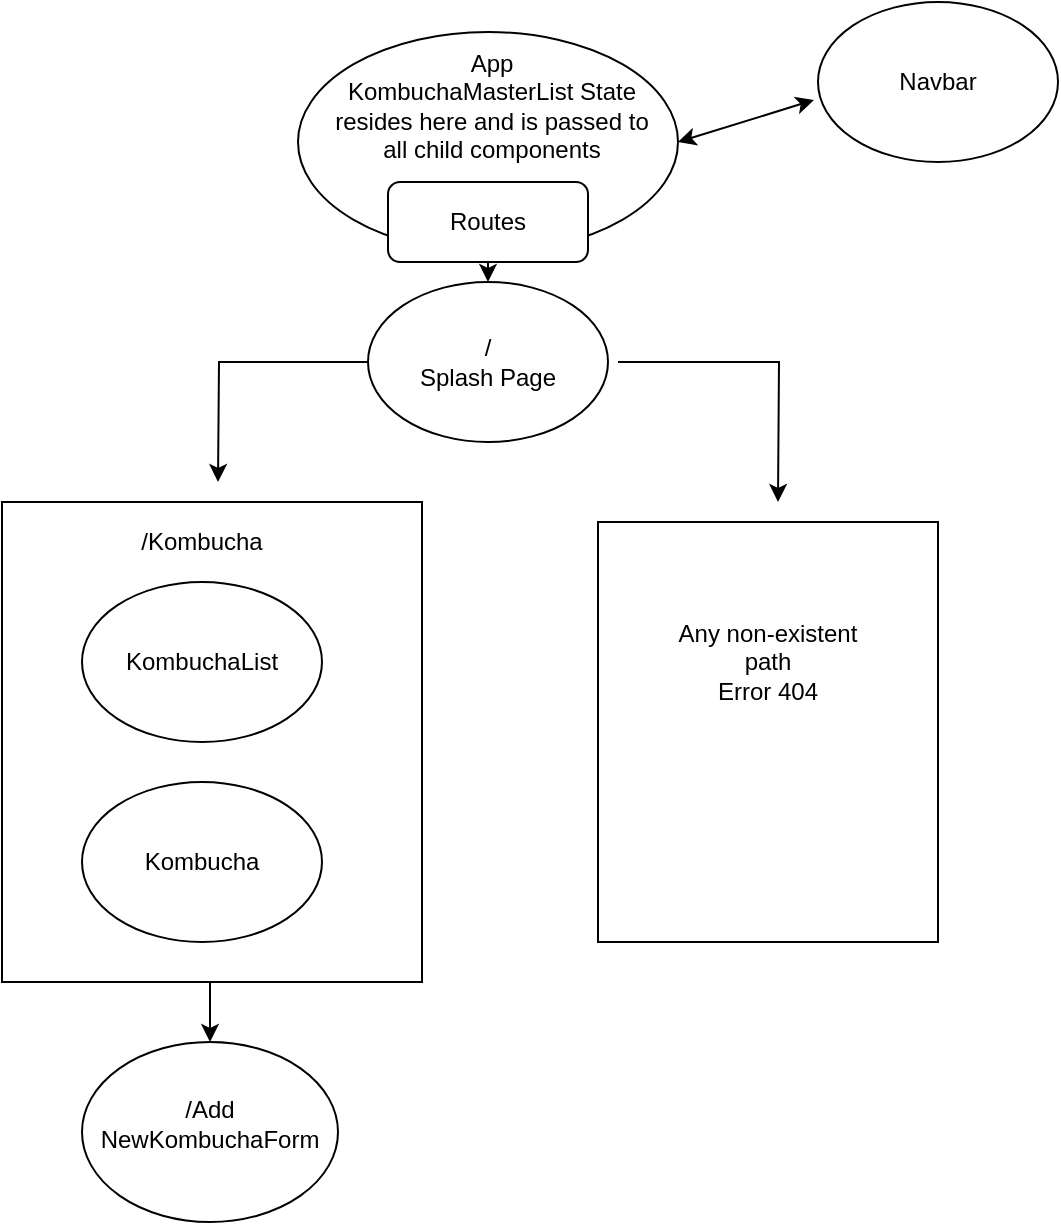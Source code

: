 <mxfile version="12.2.9" type="github" pages="1"><diagram id="Y1TtqpWvobnG7DbA63lQ" name="Page-1"><mxGraphModel dx="950" dy="439" grid="1" gridSize="10" guides="1" tooltips="1" connect="1" arrows="1" fold="1" page="1" pageScale="1" pageWidth="850" pageHeight="1100" math="0" shadow="0"><root><mxCell id="0"/><mxCell id="1" parent="0"/><mxCell id="y_zGek18hS3bR87ZCoII-1" value="" style="ellipse;whiteSpace=wrap;html=1;" vertex="1" parent="1"><mxGeometry x="290" y="45" width="190" height="110" as="geometry"/></mxCell><mxCell id="y_zGek18hS3bR87ZCoII-2" value="App&lt;br&gt;KombuchaMasterList State resides here and is passed to all child components" style="text;html=1;strokeColor=none;fillColor=none;align=center;verticalAlign=middle;whiteSpace=wrap;rounded=0;" vertex="1" parent="1"><mxGeometry x="302" y="72" width="170" height="20" as="geometry"/></mxCell><mxCell id="y_zGek18hS3bR87ZCoII-3" value="" style="ellipse;whiteSpace=wrap;html=1;" vertex="1" parent="1"><mxGeometry x="550" y="30" width="120" height="80" as="geometry"/></mxCell><mxCell id="y_zGek18hS3bR87ZCoII-4" value="Navbar" style="text;html=1;strokeColor=none;fillColor=none;align=center;verticalAlign=middle;whiteSpace=wrap;rounded=0;" vertex="1" parent="1"><mxGeometry x="590" y="60" width="40" height="20" as="geometry"/></mxCell><mxCell id="y_zGek18hS3bR87ZCoII-5" value="" style="endArrow=classic;startArrow=classic;html=1;entryX=-0.017;entryY=0.613;entryDx=0;entryDy=0;entryPerimeter=0;" edge="1" parent="1" target="y_zGek18hS3bR87ZCoII-3"><mxGeometry width="50" height="50" relative="1" as="geometry"><mxPoint x="480" y="100" as="sourcePoint"/><mxPoint x="530" y="50" as="targetPoint"/></mxGeometry></mxCell><mxCell id="y_zGek18hS3bR87ZCoII-27" style="edgeStyle=orthogonalEdgeStyle;rounded=0;orthogonalLoop=1;jettySize=auto;html=1;exitX=0.5;exitY=1;exitDx=0;exitDy=0;entryX=0.5;entryY=0;entryDx=0;entryDy=0;" edge="1" parent="1" source="y_zGek18hS3bR87ZCoII-6" target="y_zGek18hS3bR87ZCoII-13"><mxGeometry relative="1" as="geometry"/></mxCell><mxCell id="y_zGek18hS3bR87ZCoII-6" value="" style="rounded=1;whiteSpace=wrap;html=1;" vertex="1" parent="1"><mxGeometry x="335" y="120" width="100" height="40" as="geometry"/></mxCell><mxCell id="y_zGek18hS3bR87ZCoII-7" value="Routes" style="text;html=1;strokeColor=none;fillColor=none;align=center;verticalAlign=middle;whiteSpace=wrap;rounded=0;" vertex="1" parent="1"><mxGeometry x="365" y="130" width="40" height="20" as="geometry"/></mxCell><mxCell id="y_zGek18hS3bR87ZCoII-26" style="edgeStyle=orthogonalEdgeStyle;rounded=0;orthogonalLoop=1;jettySize=auto;html=1;exitX=0.5;exitY=1;exitDx=0;exitDy=0;entryX=0.5;entryY=0;entryDx=0;entryDy=0;" edge="1" parent="1" source="y_zGek18hS3bR87ZCoII-8" target="y_zGek18hS3bR87ZCoII-16"><mxGeometry relative="1" as="geometry"/></mxCell><mxCell id="y_zGek18hS3bR87ZCoII-8" value="" style="rounded=0;whiteSpace=wrap;html=1;" vertex="1" parent="1"><mxGeometry x="142" y="280" width="210" height="240" as="geometry"/></mxCell><mxCell id="y_zGek18hS3bR87ZCoII-9" value="" style="ellipse;whiteSpace=wrap;html=1;" vertex="1" parent="1"><mxGeometry x="182" y="320" width="120" height="80" as="geometry"/></mxCell><mxCell id="y_zGek18hS3bR87ZCoII-10" value="" style="ellipse;whiteSpace=wrap;html=1;" vertex="1" parent="1"><mxGeometry x="182" y="420" width="120" height="80" as="geometry"/></mxCell><mxCell id="y_zGek18hS3bR87ZCoII-11" value="KombuchaList" style="text;html=1;strokeColor=none;fillColor=none;align=center;verticalAlign=middle;whiteSpace=wrap;rounded=0;" vertex="1" parent="1"><mxGeometry x="222" y="350" width="40" height="20" as="geometry"/></mxCell><mxCell id="y_zGek18hS3bR87ZCoII-12" value="Kombucha" style="text;html=1;strokeColor=none;fillColor=none;align=center;verticalAlign=middle;whiteSpace=wrap;rounded=0;" vertex="1" parent="1"><mxGeometry x="222" y="450" width="40" height="20" as="geometry"/></mxCell><mxCell id="y_zGek18hS3bR87ZCoII-28" style="edgeStyle=orthogonalEdgeStyle;rounded=0;orthogonalLoop=1;jettySize=auto;html=1;" edge="1" parent="1" source="y_zGek18hS3bR87ZCoII-13"><mxGeometry relative="1" as="geometry"><mxPoint x="250" y="270" as="targetPoint"/></mxGeometry></mxCell><mxCell id="y_zGek18hS3bR87ZCoII-13" value="" style="ellipse;whiteSpace=wrap;html=1;" vertex="1" parent="1"><mxGeometry x="325" y="170" width="120" height="80" as="geometry"/></mxCell><mxCell id="y_zGek18hS3bR87ZCoII-29" style="edgeStyle=orthogonalEdgeStyle;rounded=0;orthogonalLoop=1;jettySize=auto;html=1;exitX=1;exitY=0.5;exitDx=0;exitDy=0;" edge="1" parent="1" source="y_zGek18hS3bR87ZCoII-14"><mxGeometry relative="1" as="geometry"><mxPoint x="530" y="280" as="targetPoint"/></mxGeometry></mxCell><mxCell id="y_zGek18hS3bR87ZCoII-14" value="/&lt;br&gt;Splash Page" style="text;html=1;strokeColor=none;fillColor=none;align=center;verticalAlign=middle;whiteSpace=wrap;rounded=0;" vertex="1" parent="1"><mxGeometry x="320" y="200" width="130" height="20" as="geometry"/></mxCell><mxCell id="y_zGek18hS3bR87ZCoII-16" value="" style="ellipse;whiteSpace=wrap;html=1;" vertex="1" parent="1"><mxGeometry x="182" y="550" width="128" height="90" as="geometry"/></mxCell><mxCell id="y_zGek18hS3bR87ZCoII-17" value="/Add&lt;br&gt;NewKombuchaForm" style="text;html=1;strokeColor=none;fillColor=none;align=center;verticalAlign=middle;whiteSpace=wrap;rounded=0;" vertex="1" parent="1"><mxGeometry x="226" y="581" width="40" height="20" as="geometry"/></mxCell><mxCell id="y_zGek18hS3bR87ZCoII-18" value="/Kombucha" style="text;html=1;strokeColor=none;fillColor=none;align=center;verticalAlign=middle;whiteSpace=wrap;rounded=0;" vertex="1" parent="1"><mxGeometry x="222" y="290" width="40" height="20" as="geometry"/></mxCell><mxCell id="y_zGek18hS3bR87ZCoII-21" value="" style="rounded=0;whiteSpace=wrap;html=1;" vertex="1" parent="1"><mxGeometry x="440" y="290" width="170" height="210" as="geometry"/></mxCell><mxCell id="y_zGek18hS3bR87ZCoII-22" value="Any non-existent path&lt;br&gt;Error 404" style="text;html=1;strokeColor=none;fillColor=none;align=center;verticalAlign=middle;whiteSpace=wrap;rounded=0;" vertex="1" parent="1"><mxGeometry x="470" y="315" width="110" height="90" as="geometry"/></mxCell></root></mxGraphModel></diagram></mxfile>